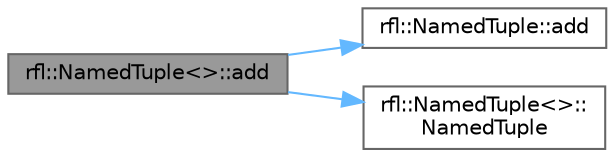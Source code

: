 digraph "rfl::NamedTuple&lt;&gt;::add"
{
 // LATEX_PDF_SIZE
  bgcolor="transparent";
  edge [fontname=Helvetica,fontsize=10,labelfontname=Helvetica,labelfontsize=10];
  node [fontname=Helvetica,fontsize=10,shape=box,height=0.2,width=0.4];
  rankdir="LR";
  Node1 [id="Node000001",label="rfl::NamedTuple\<\>::add",height=0.2,width=0.4,color="gray40", fillcolor="grey60", style="filled", fontcolor="black",tooltip=" "];
  Node1 -> Node2 [id="edge1_Node000001_Node000002",color="steelblue1",style="solid",tooltip=" "];
  Node2 [id="Node000002",label="rfl::NamedTuple::add",height=0.2,width=0.4,color="grey40", fillcolor="white", style="filled",URL="$classrfl_1_1_named_tuple.html#abab62796985012ba01b6be185436d3e9",tooltip="Returns a new named tuple with additional fields."];
  Node1 -> Node3 [id="edge2_Node000001_Node000003",color="steelblue1",style="solid",tooltip=" "];
  Node3 [id="Node000003",label="rfl::NamedTuple\<\>::\lNamedTuple",height=0.2,width=0.4,color="grey40", fillcolor="white", style="filled",URL="$classrfl_1_1_named_tuple_3_4.html#a98122ad9010fdab1c4c6d629c460960e",tooltip=" "];
}
